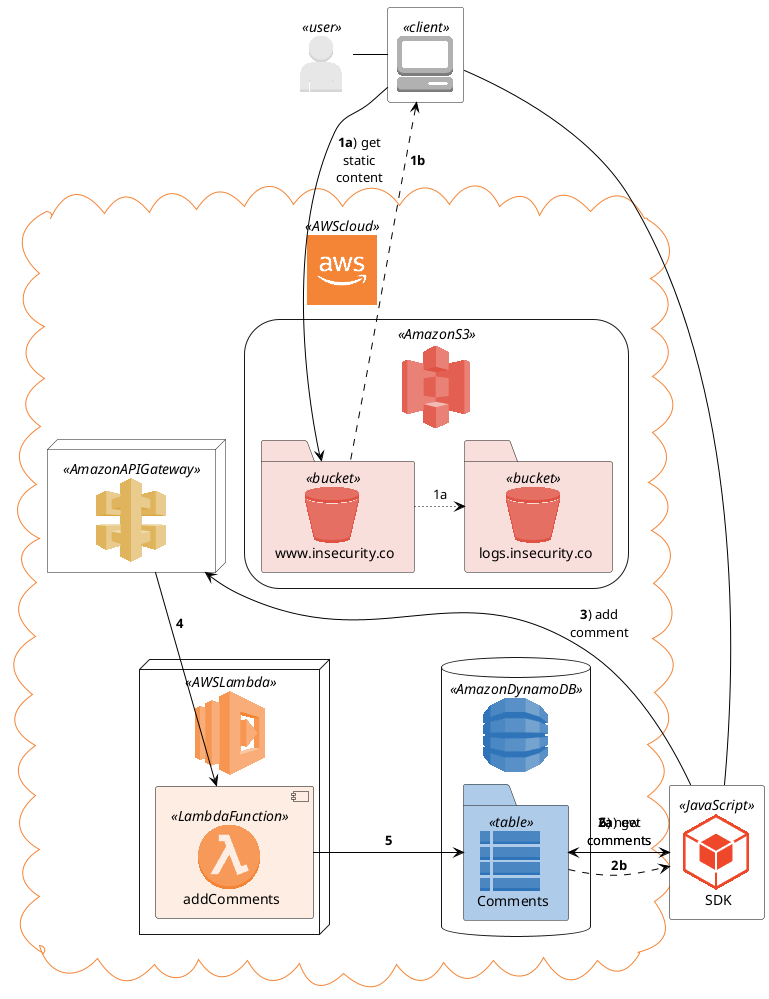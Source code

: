 @startuml
skinparam backgroundColor transparent

!includeurl <aws/common.puml>
!includeurl <aws/ApplicationServices/AmazonAPIGateway/AmazonAPIGateway.puml>
!includeurl <aws/Compute/AWSLambda/AWSLambda.puml>
!includeurl <aws/Compute/AWSLambda/LambdaFunction/LambdaFunction.puml>
!includeurl <aws/Database/AmazonDynamoDB/AmazonDynamoDB.puml>
!includeurl <aws/Database/AmazonDynamoDB/table/table.puml>
!includeurl <aws/General/AWScloud/AWScloud.puml>
!includeurl <aws/General/client/client.puml>
!includeurl <aws/General/user/user.puml>
!includeurl <aws/SDKs/JavaScript/JavaScript.puml>
!includeurl <aws/Storage/AmazonS3/AmazonS3.puml>
!includeurl <aws/Storage/AmazonS3/bucket/bucket.puml>

skinparam componentArrowColor Black
skinparam componentBackgroundColor White
skinparam nodeBackgroundColor White
skinparam agentBackgroundColor White
skinparam artifactBackgroundColor White


USER(user)
CLIENT(browser)
JAVASCRIPT(js,SDK)

AWSCLOUD(aws) {

    AMAZONS3(s3) {
        BUCKET(site,www.insecurity.co)
        BUCKET(logs,logs.insecurity.co)
    }

    AMAZONAPIGATEWAY(api)

    AWSLAMBDA(lambda) {
        LAMBDAFUNCTION(addComments,addComments)
    }

    AMAZONDYNAMODB(dynamo) {
        TABLE(comments,Comments)
    }
}

user - browser

browser -d-> site :**1a**) get\nstatic\ncontent
site ~> logs :1a
site .u.> browser :**1b**
browser - js
js -r-> comments :**2a**) get\ncomments
comments ..> js :**2b**

js -r-> api :**3**) add\ncomment

api -d-> addComments :**4**

addComments -> comments :**5**

comments ..> js :**6**) new\ncomments
@enduml
